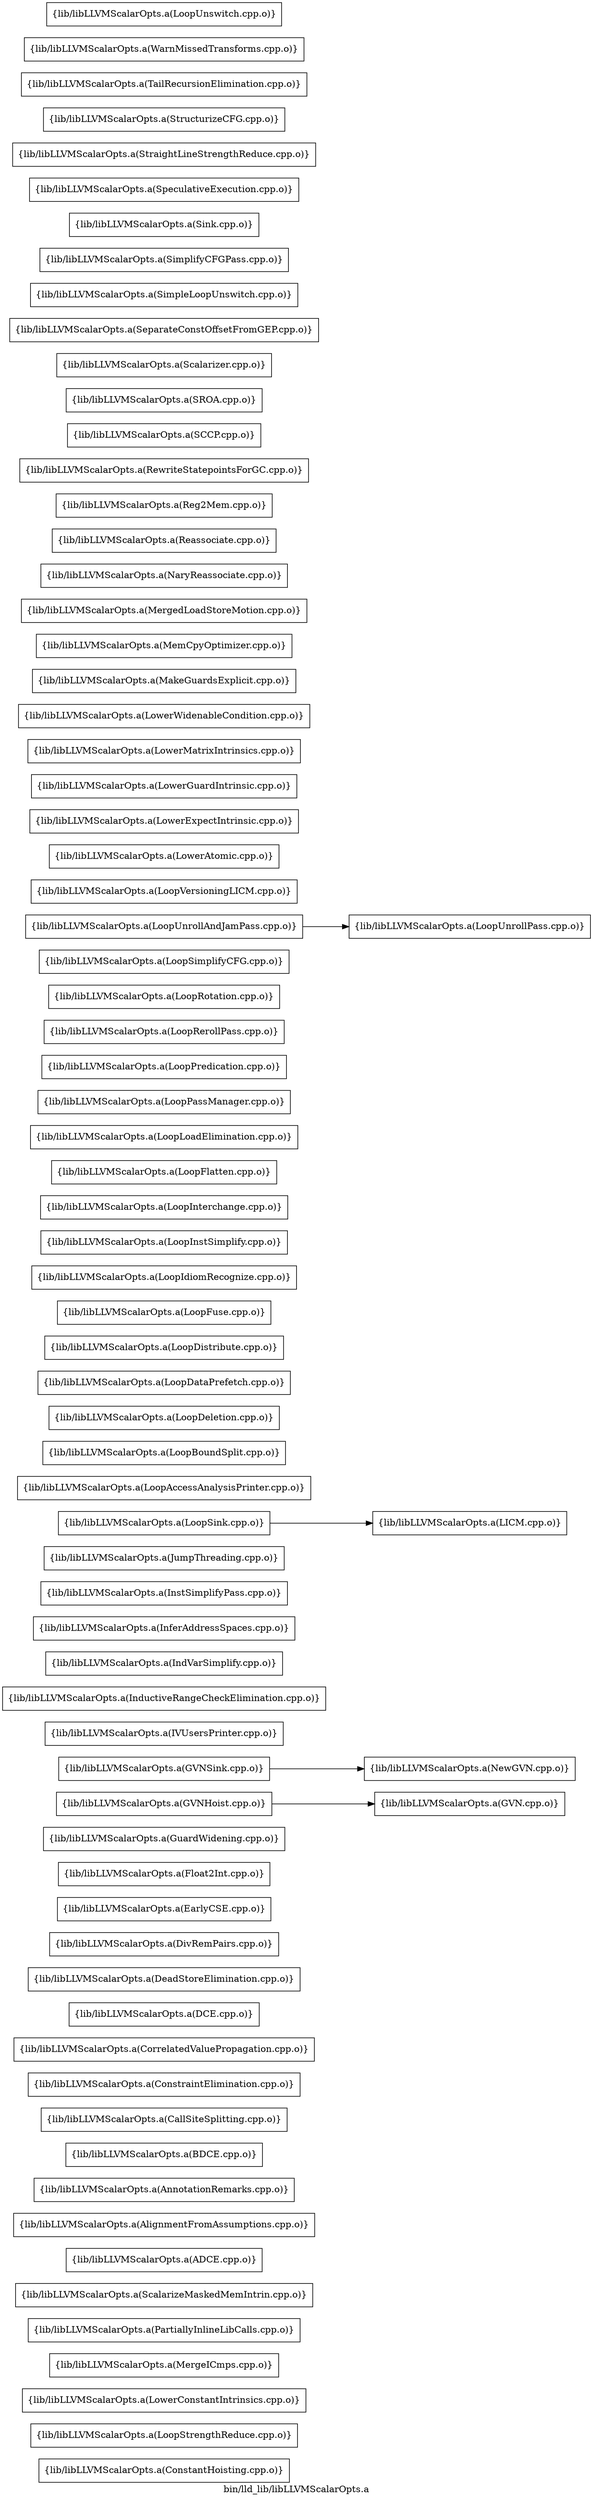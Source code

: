 digraph "bin/lld_lib/libLLVMScalarOpts.a" {
	label="bin/lld_lib/libLLVMScalarOpts.a";
	rankdir=LR;

	Node0x5573cb838778 [shape=record,shape=box,group=0,label="{lib/libLLVMScalarOpts.a(ConstantHoisting.cpp.o)}"];
	Node0x5573cb83a708 [shape=record,shape=box,group=0,label="{lib/libLLVMScalarOpts.a(LoopStrengthReduce.cpp.o)}"];
	Node0x5573cb8330e8 [shape=record,shape=box,group=0,label="{lib/libLLVMScalarOpts.a(LowerConstantIntrinsics.cpp.o)}"];
	Node0x5573cb844b18 [shape=record,shape=box,group=0,label="{lib/libLLVMScalarOpts.a(MergeICmps.cpp.o)}"];
	Node0x5573cb846508 [shape=record,shape=box,group=0,label="{lib/libLLVMScalarOpts.a(PartiallyInlineLibCalls.cpp.o)}"];
	Node0x5573cb854bf8 [shape=record,shape=box,group=0,label="{lib/libLLVMScalarOpts.a(ScalarizeMaskedMemIntrin.cpp.o)}"];
	Node0x5573cb835ed8 [shape=record,shape=box,group=0,label="{lib/libLLVMScalarOpts.a(ADCE.cpp.o)}"];
	Node0x5573cb835258 [shape=record,shape=box,group=0,label="{lib/libLLVMScalarOpts.a(AlignmentFromAssumptions.cpp.o)}"];
	Node0x5573cb835a78 [shape=record,shape=box,group=0,label="{lib/libLLVMScalarOpts.a(AnnotationRemarks.cpp.o)}"];
	Node0x5573cb83a2a8 [shape=record,shape=box,group=0,label="{lib/libLLVMScalarOpts.a(BDCE.cpp.o)}"];
	Node0x5573cb838d68 [shape=record,shape=box,group=0,label="{lib/libLLVMScalarOpts.a(CallSiteSplitting.cpp.o)}"];
	Node0x5573cb841f08 [shape=record,shape=box,group=0,label="{lib/libLLVMScalarOpts.a(ConstraintElimination.cpp.o)}"];
	Node0x5573cb8461e8 [shape=record,shape=box,group=0,label="{lib/libLLVMScalarOpts.a(CorrelatedValuePropagation.cpp.o)}"];
	Node0x5573cb846918 [shape=record,shape=box,group=0,label="{lib/libLLVMScalarOpts.a(DCE.cpp.o)}"];
	Node0x5573cb845d88 [shape=record,shape=box,group=0,label="{lib/libLLVMScalarOpts.a(DeadStoreElimination.cpp.o)}"];
	Node0x5573cb845018 [shape=record,shape=box,group=0,label="{lib/libLLVMScalarOpts.a(DivRemPairs.cpp.o)}"];
	Node0x5573cb845338 [shape=record,shape=box,group=0,label="{lib/libLLVMScalarOpts.a(EarlyCSE.cpp.o)}"];
	Node0x5573cb8446b8 [shape=record,shape=box,group=0,label="{lib/libLLVMScalarOpts.a(Float2Int.cpp.o)}"];
	Node0x5573cb83e8f8 [shape=record,shape=box,group=0,label="{lib/libLLVMScalarOpts.a(GuardWidening.cpp.o)}"];
	Node0x5573cb83e178 [shape=record,shape=box,group=0,label="{lib/libLLVMScalarOpts.a(GVN.cpp.o)}"];
	Node0x5573cb83e308 [shape=record,shape=box,group=0,label="{lib/libLLVMScalarOpts.a(GVNHoist.cpp.o)}"];
	Node0x5573cb83e308 -> Node0x5573cb83e178;
	Node0x5573cb83db38 [shape=record,shape=box,group=0,label="{lib/libLLVMScalarOpts.a(GVNSink.cpp.o)}"];
	Node0x5573cb83db38 -> Node0x5573cb845d38;
	Node0x5573cb849a78 [shape=record,shape=box,group=0,label="{lib/libLLVMScalarOpts.a(IVUsersPrinter.cpp.o)}"];
	Node0x5573cb849618 [shape=record,shape=box,group=0,label="{lib/libLLVMScalarOpts.a(InductiveRangeCheckElimination.cpp.o)}"];
	Node0x5573cb84db78 [shape=record,shape=box,group=0,label="{lib/libLLVMScalarOpts.a(IndVarSimplify.cpp.o)}"];
	Node0x5573cb84d2b8 [shape=record,shape=box,group=0,label="{lib/libLLVMScalarOpts.a(InferAddressSpaces.cpp.o)}"];
	Node0x5573cb84cb88 [shape=record,shape=box,group=0,label="{lib/libLLVMScalarOpts.a(InstSimplifyPass.cpp.o)}"];
	Node0x5573cb84c7c8 [shape=record,shape=box,group=0,label="{lib/libLLVMScalarOpts.a(JumpThreading.cpp.o)}"];
	Node0x5573cb84bff8 [shape=record,shape=box,group=0,label="{lib/libLLVMScalarOpts.a(LICM.cpp.o)}"];
	Node0x5573cb850788 [shape=record,shape=box,group=0,label="{lib/libLLVMScalarOpts.a(LoopAccessAnalysisPrinter.cpp.o)}"];
	Node0x5573cb84ff68 [shape=record,shape=box,group=0,label="{lib/libLLVMScalarOpts.a(LoopBoundSplit.cpp.o)}"];
	Node0x5573cb84f9c8 [shape=record,shape=box,group=0,label="{lib/libLLVMScalarOpts.a(LoopSink.cpp.o)}"];
	Node0x5573cb84f9c8 -> Node0x5573cb84bff8;
	Node0x5573cb84f1f8 [shape=record,shape=box,group=0,label="{lib/libLLVMScalarOpts.a(LoopDeletion.cpp.o)}"];
	Node0x5573cb838958 [shape=record,shape=box,group=0,label="{lib/libLLVMScalarOpts.a(LoopDataPrefetch.cpp.o)}"];
	Node0x5573cb8381d8 [shape=record,shape=box,group=0,label="{lib/libLLVMScalarOpts.a(LoopDistribute.cpp.o)}"];
	Node0x5573cb839948 [shape=record,shape=box,group=0,label="{lib/libLLVMScalarOpts.a(LoopFuse.cpp.o)}"];
	Node0x5573cb8390d8 [shape=record,shape=box,group=0,label="{lib/libLLVMScalarOpts.a(LoopIdiomRecognize.cpp.o)}"];
	Node0x5573cb8393a8 [shape=record,shape=box,group=0,label="{lib/libLLVMScalarOpts.a(LoopInstSimplify.cpp.o)}"];
	Node0x5573cb83fc08 [shape=record,shape=box,group=0,label="{lib/libLLVMScalarOpts.a(LoopInterchange.cpp.o)}"];
	Node0x5573cb83f938 [shape=record,shape=box,group=0,label="{lib/libLLVMScalarOpts.a(LoopFlatten.cpp.o)}"];
	Node0x5573cb8415f8 [shape=record,shape=box,group=0,label="{lib/libLLVMScalarOpts.a(LoopLoadElimination.cpp.o)}"];
	Node0x5573cb8410f8 [shape=record,shape=box,group=0,label="{lib/libLLVMScalarOpts.a(LoopPassManager.cpp.o)}"];
	Node0x5573cb840e78 [shape=record,shape=box,group=0,label="{lib/libLLVMScalarOpts.a(LoopPredication.cpp.o)}"];
	Node0x5573cb83d8b8 [shape=record,shape=box,group=0,label="{lib/libLLVMScalarOpts.a(LoopRerollPass.cpp.o)}"];
	Node0x5573cb838fe8 [shape=record,shape=box,group=0,label="{lib/libLLVMScalarOpts.a(LoopRotation.cpp.o)}"];
	Node0x5573cb83b428 [shape=record,shape=box,group=0,label="{lib/libLLVMScalarOpts.a(LoopSimplifyCFG.cpp.o)}"];
	Node0x5573cb83a5c8 [shape=record,shape=box,group=0,label="{lib/libLLVMScalarOpts.a(LoopUnrollPass.cpp.o)}"];
	Node0x5573cb83c0a8 [shape=record,shape=box,group=0,label="{lib/libLLVMScalarOpts.a(LoopUnrollAndJamPass.cpp.o)}"];
	Node0x5573cb83c0a8 -> Node0x5573cb83a5c8;
	Node0x5573cb833b38 [shape=record,shape=box,group=0,label="{lib/libLLVMScalarOpts.a(LoopVersioningLICM.cpp.o)}"];
	Node0x5573cb833868 [shape=record,shape=box,group=0,label="{lib/libLLVMScalarOpts.a(LowerAtomic.cpp.o)}"];
	Node0x5573cb835118 [shape=record,shape=box,group=0,label="{lib/libLLVMScalarOpts.a(LowerExpectIntrinsic.cpp.o)}"];
	Node0x5573cb834948 [shape=record,shape=box,group=0,label="{lib/libLLVMScalarOpts.a(LowerGuardIntrinsic.cpp.o)}"];
	Node0x5573cb8431c8 [shape=record,shape=box,group=0,label="{lib/libLLVMScalarOpts.a(LowerMatrixIntrinsics.cpp.o)}"];
	Node0x5573cb843498 [shape=record,shape=box,group=0,label="{lib/libLLVMScalarOpts.a(LowerWidenableCondition.cpp.o)}"];
	Node0x5573cb843218 [shape=record,shape=box,group=0,label="{lib/libLLVMScalarOpts.a(MakeGuardsExplicit.cpp.o)}"];
	Node0x5573cb843948 [shape=record,shape=box,group=0,label="{lib/libLLVMScalarOpts.a(MemCpyOptimizer.cpp.o)}"];
	Node0x5573cb845298 [shape=record,shape=box,group=0,label="{lib/libLLVMScalarOpts.a(MergedLoadStoreMotion.cpp.o)}"];
	Node0x5573cb845158 [shape=record,shape=box,group=0,label="{lib/libLLVMScalarOpts.a(NaryReassociate.cpp.o)}"];
	Node0x5573cb845d38 [shape=record,shape=box,group=0,label="{lib/libLLVMScalarOpts.a(NewGVN.cpp.o)}"];
	Node0x5573cb8462d8 [shape=record,shape=box,group=0,label="{lib/libLLVMScalarOpts.a(Reassociate.cpp.o)}"];
	Node0x5573cb83cd28 [shape=record,shape=box,group=0,label="{lib/libLLVMScalarOpts.a(Reg2Mem.cpp.o)}"];
	Node0x5573cb852e98 [shape=record,shape=box,group=0,label="{lib/libLLVMScalarOpts.a(RewriteStatepointsForGC.cpp.o)}"];
	Node0x5573cb852b78 [shape=record,shape=box,group=0,label="{lib/libLLVMScalarOpts.a(SCCP.cpp.o)}"];
	Node0x5573cb8509b8 [shape=record,shape=box,group=0,label="{lib/libLLVMScalarOpts.a(SROA.cpp.o)}"];
	Node0x5573cb851b38 [shape=record,shape=box,group=0,label="{lib/libLLVMScalarOpts.a(Scalarizer.cpp.o)}"];
	Node0x5573cb854a18 [shape=record,shape=box,group=0,label="{lib/libLLVMScalarOpts.a(SeparateConstOffsetFromGEP.cpp.o)}"];
	Node0x5573cb855788 [shape=record,shape=box,group=0,label="{lib/libLLVMScalarOpts.a(SimpleLoopUnswitch.cpp.o)}"];
	Node0x5573cb853668 [shape=record,shape=box,group=0,label="{lib/libLLVMScalarOpts.a(SimplifyCFGPass.cpp.o)}"];
	Node0x5573cb853528 [shape=record,shape=box,group=0,label="{lib/libLLVMScalarOpts.a(Sink.cpp.o)}"];
	Node0x5573cb853f78 [shape=record,shape=box,group=0,label="{lib/libLLVMScalarOpts.a(SpeculativeExecution.cpp.o)}"];
	Node0x5573cb857358 [shape=record,shape=box,group=0,label="{lib/libLLVMScalarOpts.a(StraightLineStrengthReduce.cpp.o)}"];
	Node0x5573cb8399e8 [shape=record,shape=box,group=0,label="{lib/libLLVMScalarOpts.a(StructurizeCFG.cpp.o)}"];
	Node0x5573cb8396c8 [shape=record,shape=box,group=0,label="{lib/libLLVMScalarOpts.a(TailRecursionElimination.cpp.o)}"];
	Node0x5573cb8389a8 [shape=record,shape=box,group=0,label="{lib/libLLVMScalarOpts.a(WarnMissedTransforms.cpp.o)}"];
	Node0x5573cb83bec8 [shape=record,shape=box,group=0,label="{lib/libLLVMScalarOpts.a(LoopUnswitch.cpp.o)}"];
}
